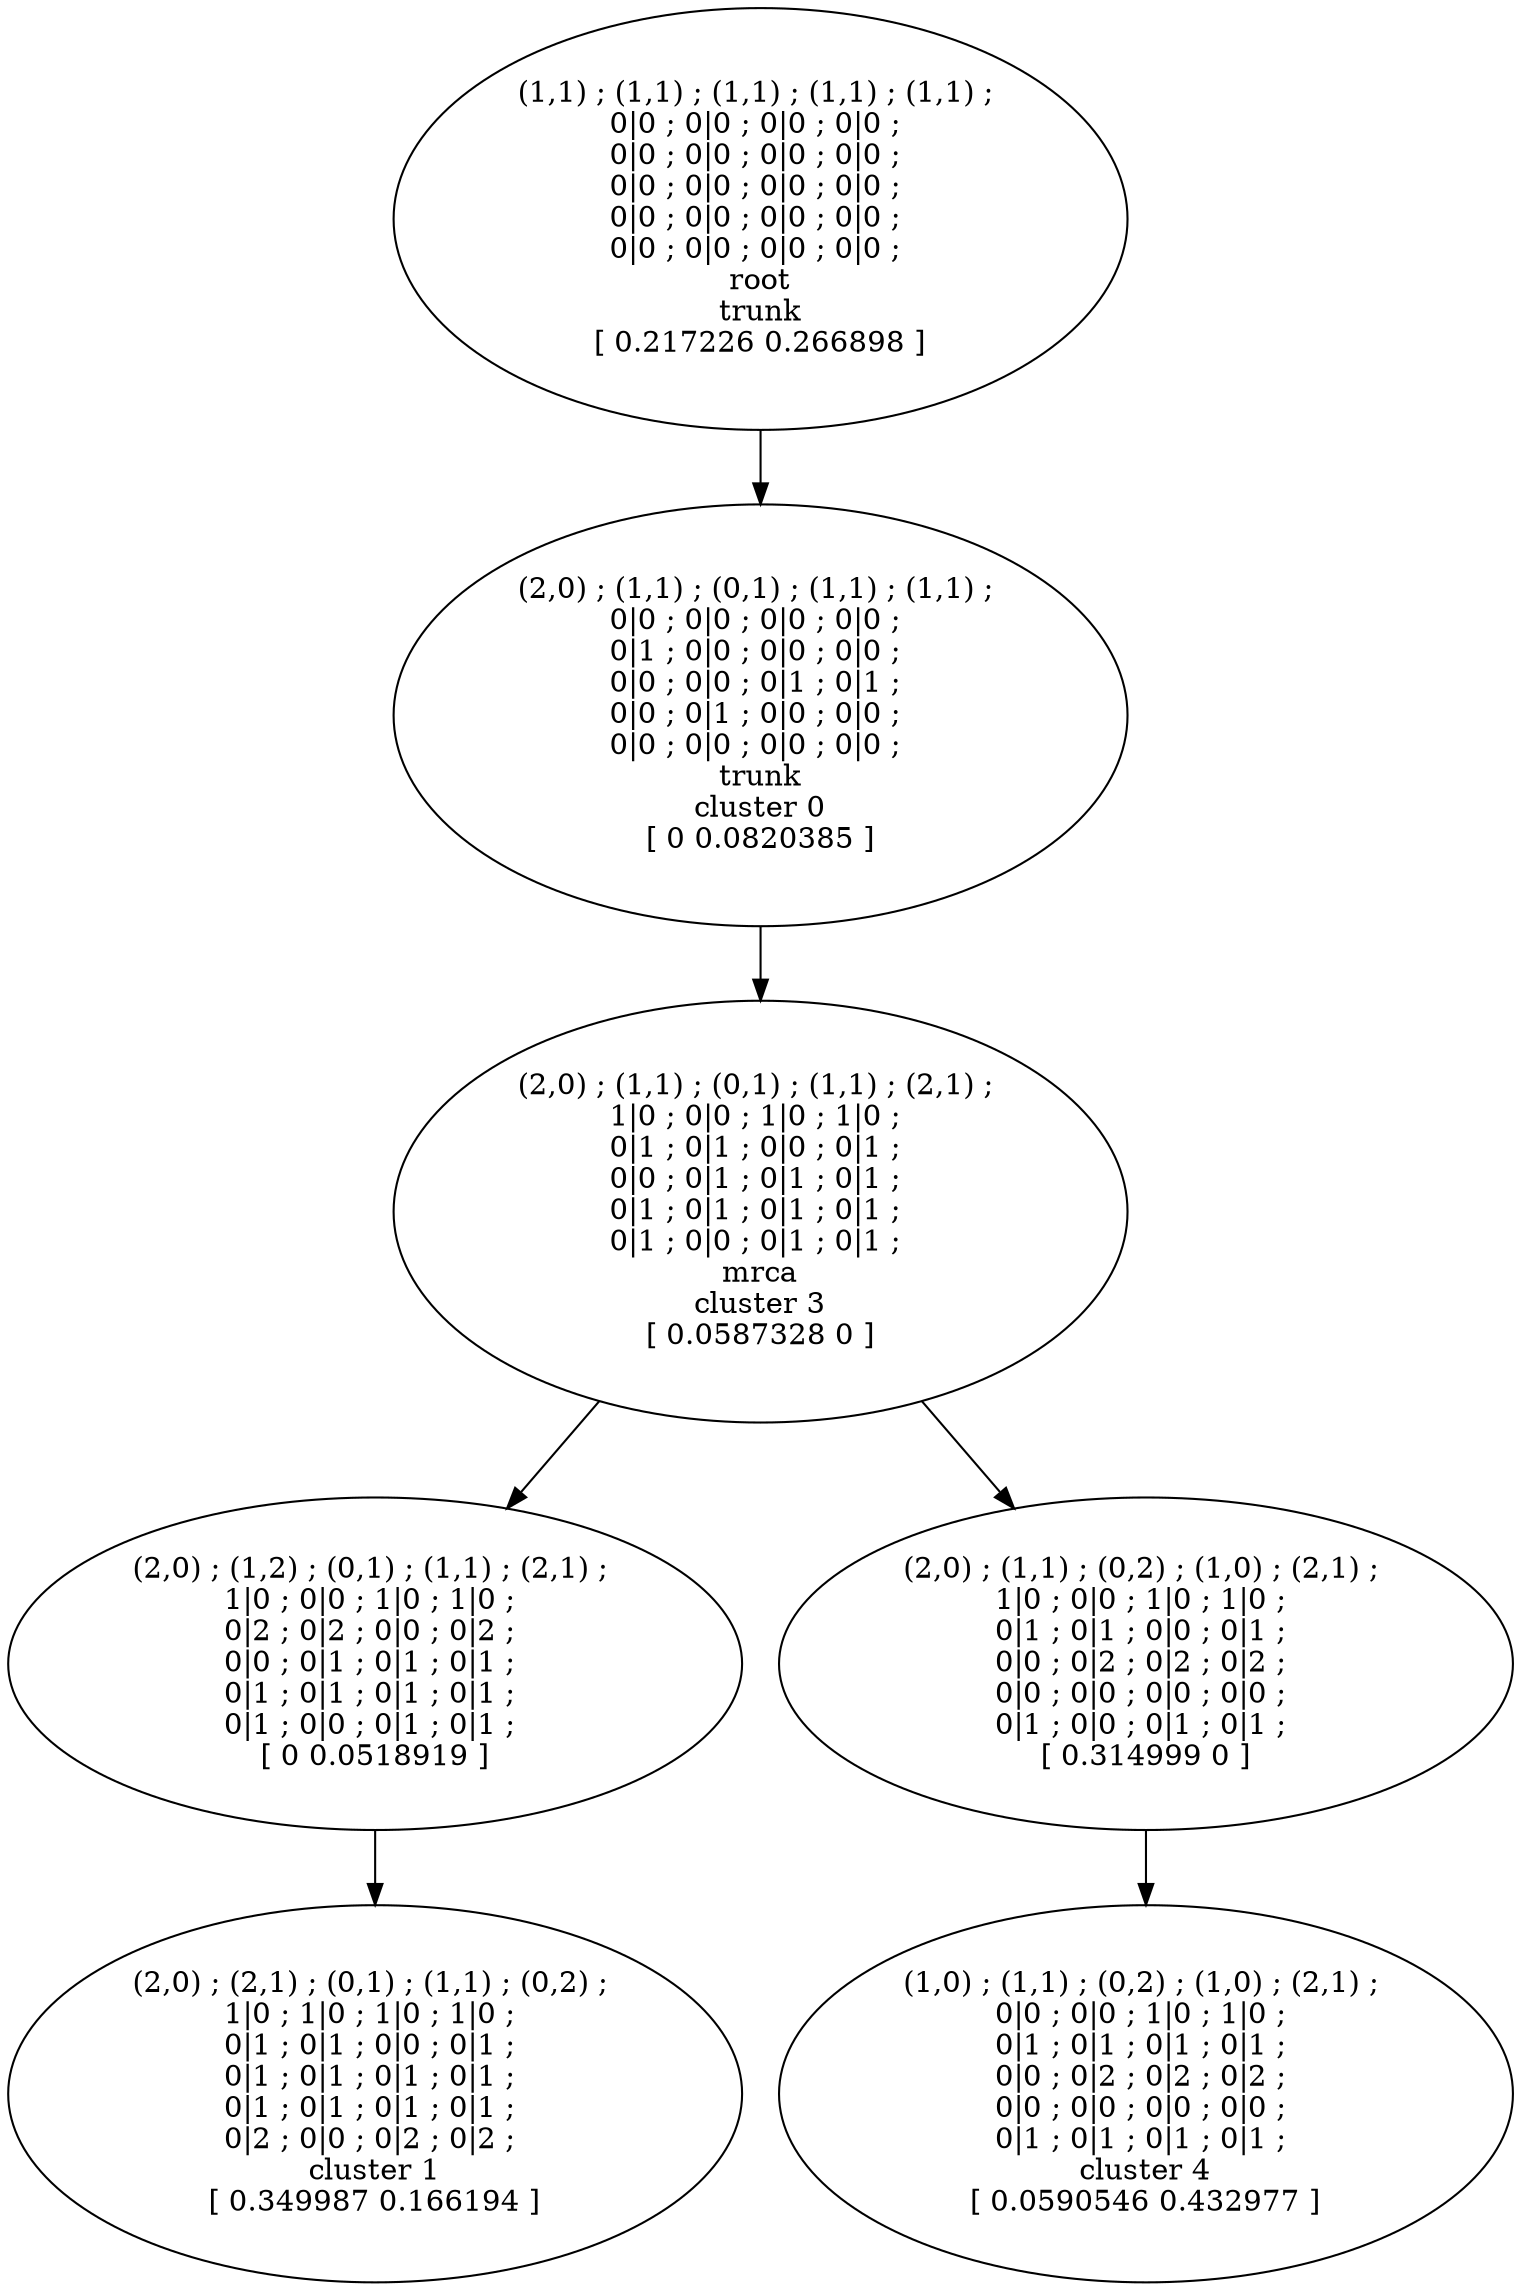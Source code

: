 digraph T {
	10 [label="(2,0) ; (2,1) ; (0,1) ; (1,1) ; (0,2) ; \n1|0 ; 1|0 ; 1|0 ; 1|0 ; \n0|1 ; 0|1 ; 0|0 ; 0|1 ; \n0|1 ; 0|1 ; 0|1 ; 0|1 ; \n0|1 ; 0|1 ; 0|1 ; 0|1 ; \n0|2 ; 0|0 ; 0|2 ; 0|2 ; \ncluster 1\n[ 0.349987 0.166194 ]"]
	9 [label="(2,0) ; (1,2) ; (0,1) ; (1,1) ; (2,1) ; \n1|0 ; 0|0 ; 1|0 ; 1|0 ; \n0|2 ; 0|2 ; 0|0 ; 0|2 ; \n0|0 ; 0|1 ; 0|1 ; 0|1 ; \n0|1 ; 0|1 ; 0|1 ; 0|1 ; \n0|1 ; 0|0 ; 0|1 ; 0|1 ; \n[ 0 0.0518919 ]"]
	6 [label="(2,0) ; (1,1) ; (0,2) ; (1,0) ; (2,1) ; \n1|0 ; 0|0 ; 1|0 ; 1|0 ; \n0|1 ; 0|1 ; 0|0 ; 0|1 ; \n0|0 ; 0|2 ; 0|2 ; 0|2 ; \n0|0 ; 0|0 ; 0|0 ; 0|0 ; \n0|1 ; 0|0 ; 0|1 ; 0|1 ; \n[ 0.314999 0 ]"]
	4 [label="(2,0) ; (1,1) ; (0,1) ; (1,1) ; (2,1) ; \n1|0 ; 0|0 ; 1|0 ; 1|0 ; \n0|1 ; 0|1 ; 0|0 ; 0|1 ; \n0|0 ; 0|1 ; 0|1 ; 0|1 ; \n0|1 ; 0|1 ; 0|1 ; 0|1 ; \n0|1 ; 0|0 ; 0|1 ; 0|1 ; \nmrca\ncluster 3\n[ 0.0587328 0 ]"]
	3 [label="(2,0) ; (1,1) ; (0,1) ; (1,1) ; (1,1) ; \n0|0 ; 0|0 ; 0|0 ; 0|0 ; \n0|1 ; 0|0 ; 0|0 ; 0|0 ; \n0|0 ; 0|0 ; 0|1 ; 0|1 ; \n0|0 ; 0|1 ; 0|0 ; 0|0 ; \n0|0 ; 0|0 ; 0|0 ; 0|0 ; \ntrunk\ncluster 0\n[ 0 0.0820385 ]"]
	1 [label="(1,1) ; (1,1) ; (1,1) ; (1,1) ; (1,1) ; \n0|0 ; 0|0 ; 0|0 ; 0|0 ; \n0|0 ; 0|0 ; 0|0 ; 0|0 ; \n0|0 ; 0|0 ; 0|0 ; 0|0 ; \n0|0 ; 0|0 ; 0|0 ; 0|0 ; \n0|0 ; 0|0 ; 0|0 ; 0|0 ; \nroot\ntrunk\n[ 0.217226 0.266898 ]"]
	0 [label="(1,0) ; (1,1) ; (0,2) ; (1,0) ; (2,1) ; \n0|0 ; 0|0 ; 1|0 ; 1|0 ; \n0|1 ; 0|1 ; 0|1 ; 0|1 ; \n0|0 ; 0|2 ; 0|2 ; 0|2 ; \n0|0 ; 0|0 ; 0|0 ; 0|0 ; \n0|1 ; 0|1 ; 0|1 ; 0|1 ; \ncluster 4\n[ 0.0590546 0.432977 ]"]
9 -> 10
6 -> 0
4 -> 6
4 -> 9
3 -> 4
1 -> 3
}
